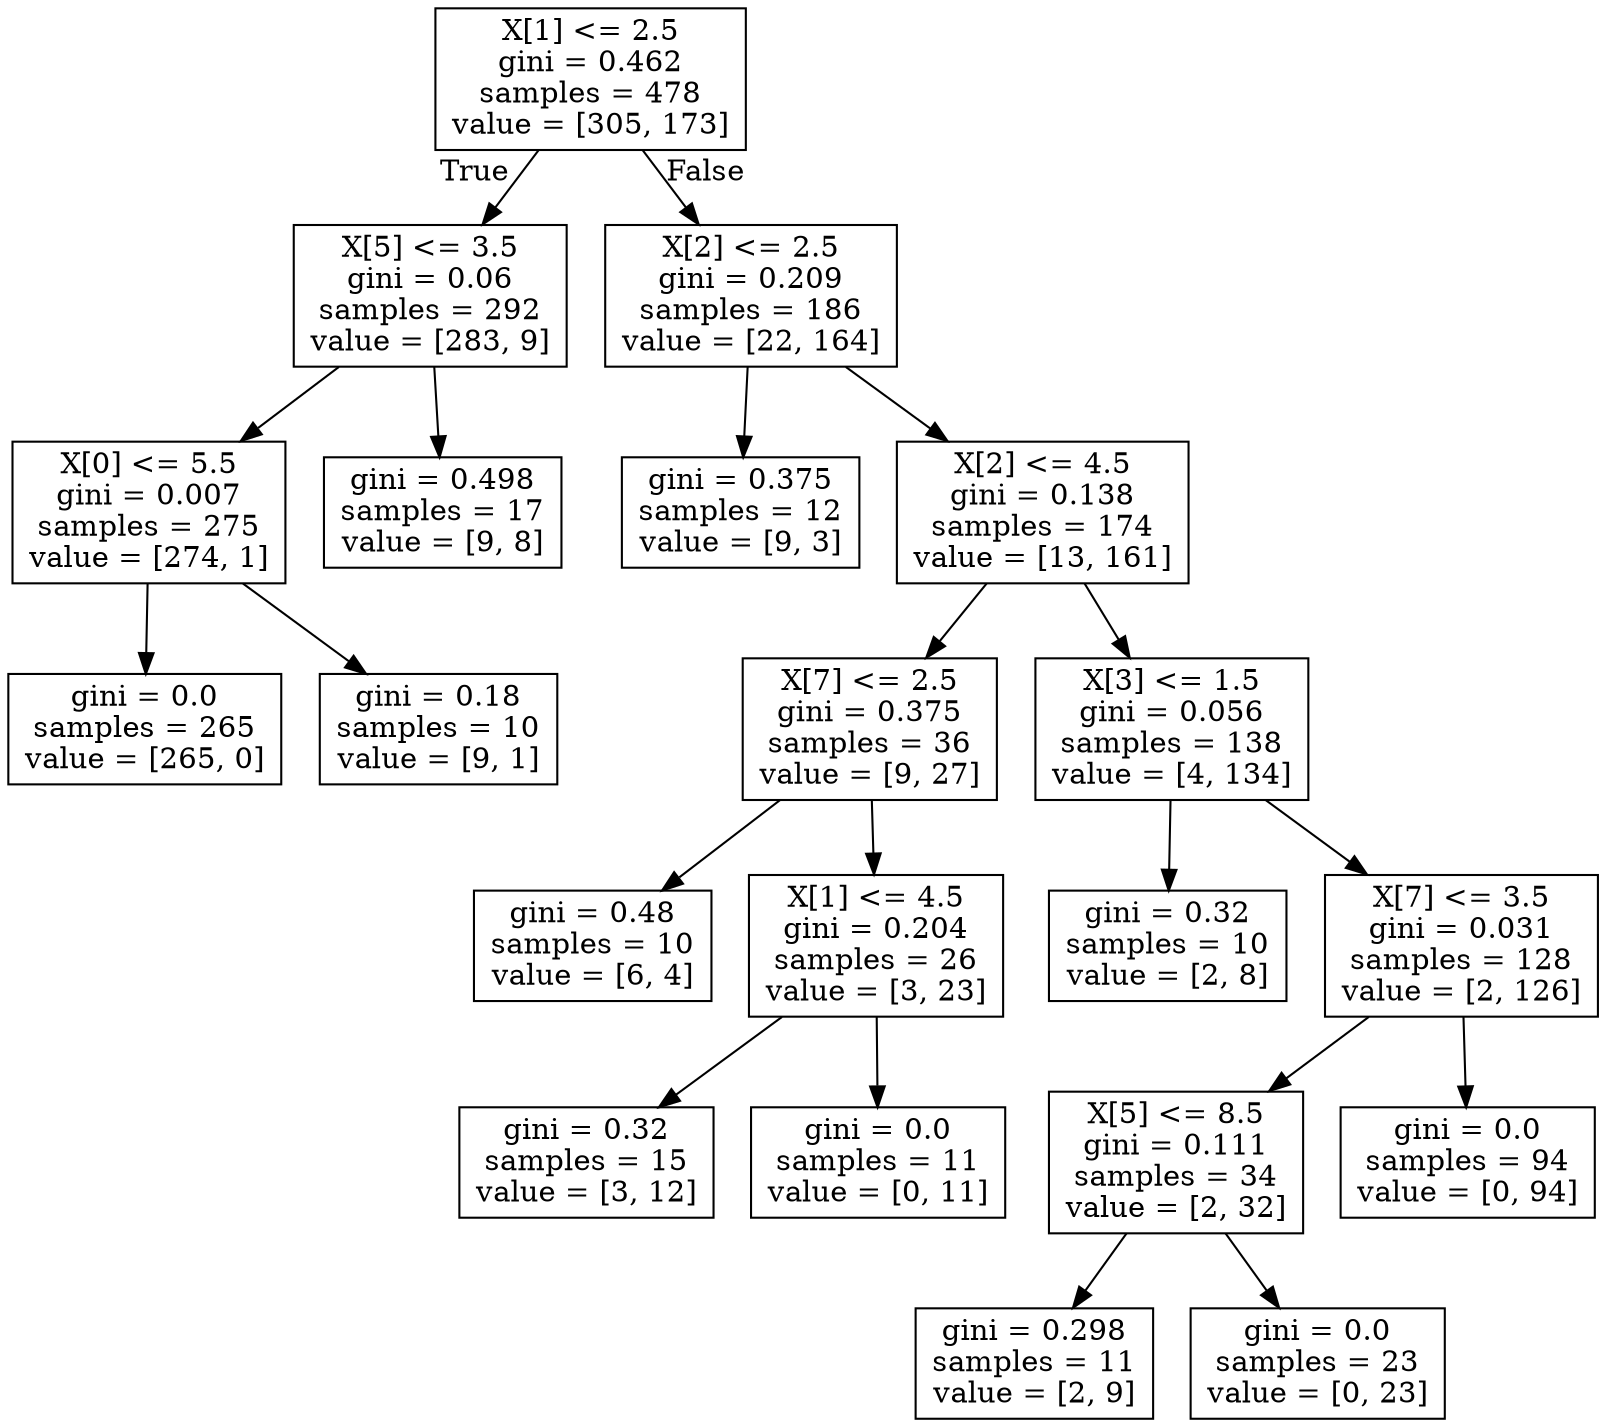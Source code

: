 digraph Tree {
node [shape=box] ;
0 [label="X[1] <= 2.5\ngini = 0.462\nsamples = 478\nvalue = [305, 173]"] ;
1 [label="X[5] <= 3.5\ngini = 0.06\nsamples = 292\nvalue = [283, 9]"] ;
0 -> 1 [labeldistance=2.5, labelangle=45, headlabel="True"] ;
2 [label="X[0] <= 5.5\ngini = 0.007\nsamples = 275\nvalue = [274, 1]"] ;
1 -> 2 ;
3 [label="gini = 0.0\nsamples = 265\nvalue = [265, 0]"] ;
2 -> 3 ;
4 [label="gini = 0.18\nsamples = 10\nvalue = [9, 1]"] ;
2 -> 4 ;
5 [label="gini = 0.498\nsamples = 17\nvalue = [9, 8]"] ;
1 -> 5 ;
6 [label="X[2] <= 2.5\ngini = 0.209\nsamples = 186\nvalue = [22, 164]"] ;
0 -> 6 [labeldistance=2.5, labelangle=-45, headlabel="False"] ;
7 [label="gini = 0.375\nsamples = 12\nvalue = [9, 3]"] ;
6 -> 7 ;
8 [label="X[2] <= 4.5\ngini = 0.138\nsamples = 174\nvalue = [13, 161]"] ;
6 -> 8 ;
9 [label="X[7] <= 2.5\ngini = 0.375\nsamples = 36\nvalue = [9, 27]"] ;
8 -> 9 ;
10 [label="gini = 0.48\nsamples = 10\nvalue = [6, 4]"] ;
9 -> 10 ;
11 [label="X[1] <= 4.5\ngini = 0.204\nsamples = 26\nvalue = [3, 23]"] ;
9 -> 11 ;
12 [label="gini = 0.32\nsamples = 15\nvalue = [3, 12]"] ;
11 -> 12 ;
13 [label="gini = 0.0\nsamples = 11\nvalue = [0, 11]"] ;
11 -> 13 ;
14 [label="X[3] <= 1.5\ngini = 0.056\nsamples = 138\nvalue = [4, 134]"] ;
8 -> 14 ;
15 [label="gini = 0.32\nsamples = 10\nvalue = [2, 8]"] ;
14 -> 15 ;
16 [label="X[7] <= 3.5\ngini = 0.031\nsamples = 128\nvalue = [2, 126]"] ;
14 -> 16 ;
17 [label="X[5] <= 8.5\ngini = 0.111\nsamples = 34\nvalue = [2, 32]"] ;
16 -> 17 ;
18 [label="gini = 0.298\nsamples = 11\nvalue = [2, 9]"] ;
17 -> 18 ;
19 [label="gini = 0.0\nsamples = 23\nvalue = [0, 23]"] ;
17 -> 19 ;
20 [label="gini = 0.0\nsamples = 94\nvalue = [0, 94]"] ;
16 -> 20 ;
}